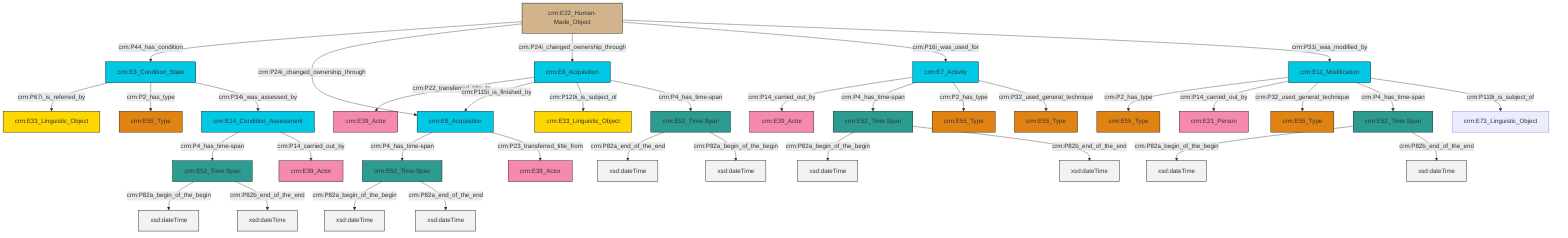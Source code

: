 graph TD
classDef Literal fill:#f2f2f2,stroke:#000000;
classDef CRM_Entity fill:#FFFFFF,stroke:#000000;
classDef Temporal_Entity fill:#00C9E6, stroke:#000000;
classDef Type fill:#E18312, stroke:#000000;
classDef Time-Span fill:#2C9C91, stroke:#000000;
classDef Appellation fill:#FFEB7F, stroke:#000000;
classDef Place fill:#008836, stroke:#000000;
classDef Persistent_Item fill:#B266B2, stroke:#000000;
classDef Conceptual_Object fill:#FFD700, stroke:#000000;
classDef Physical_Thing fill:#D2B48C, stroke:#000000;
classDef Actor fill:#f58aad, stroke:#000000;
classDef PC_Classes fill:#4ce600, stroke:#000000;
classDef Multi fill:#cccccc,stroke:#000000;

2["crm:E8_Acquisition"]:::Temporal_Entity -->|crm:P22_transferred_title_to| 3["crm:E39_Actor"]:::Actor
2["crm:E8_Acquisition"]:::Temporal_Entity -->|crm:P115i_is_finished_by| 4["crm:E8_Acquisition"]:::Temporal_Entity
6["crm:E11_Modification"]:::Temporal_Entity -->|crm:P2_has_type| 7["crm:E55_Type"]:::Type
8["crm:E7_Activity"]:::Temporal_Entity -->|crm:P14_carried_out_by| 9["crm:E39_Actor"]:::Actor
4["crm:E8_Acquisition"]:::Temporal_Entity -->|crm:P4_has_time-span| 14["crm:E52_Time-Span"]:::Time-Span
10["crm:E52_Time-Span"]:::Time-Span -->|crm:P82a_begin_of_the_begin| 15[xsd:dateTime]:::Literal
6["crm:E11_Modification"]:::Temporal_Entity -->|crm:P14_carried_out_by| 18["crm:E21_Person"]:::Actor
12["crm:E22_Human-Made_Object"]:::Physical_Thing -->|crm:P44_has_condition| 21["crm:E3_Condition_State"]:::Temporal_Entity
21["crm:E3_Condition_State"]:::Temporal_Entity -->|crm:P67i_is_referred_by| 22["crm:E33_Linguistic_Object"]:::Conceptual_Object
8["crm:E7_Activity"]:::Temporal_Entity -->|crm:P4_has_time-span| 25["crm:E52_Time-Span"]:::Time-Span
14["crm:E52_Time-Span"]:::Time-Span -->|crm:P82a_begin_of_the_begin| 28[xsd:dateTime]:::Literal
6["crm:E11_Modification"]:::Temporal_Entity -->|crm:P32_used_general_technique| 30["crm:E55_Type"]:::Type
21["crm:E3_Condition_State"]:::Temporal_Entity -->|crm:P2_has_type| 16["crm:E55_Type"]:::Type
33["crm:E14_Condition_Assessment"]:::Temporal_Entity -->|crm:P4_has_time-span| 10["crm:E52_Time-Span"]:::Time-Span
8["crm:E7_Activity"]:::Temporal_Entity -->|crm:P2_has_type| 35["crm:E55_Type"]:::Type
25["crm:E52_Time-Span"]:::Time-Span -->|crm:P82a_begin_of_the_begin| 36[xsd:dateTime]:::Literal
23["crm:E52_Time-Span"]:::Time-Span -->|crm:P82a_begin_of_the_begin| 37[xsd:dateTime]:::Literal
4["crm:E8_Acquisition"]:::Temporal_Entity -->|crm:P23_transferred_title_from| 19["crm:E39_Actor"]:::Actor
33["crm:E14_Condition_Assessment"]:::Temporal_Entity -->|crm:P14_carried_out_by| 42["crm:E39_Actor"]:::Actor
6["crm:E11_Modification"]:::Temporal_Entity -->|crm:P4_has_time-span| 23["crm:E52_Time-Span"]:::Time-Span
12["crm:E22_Human-Made_Object"]:::Physical_Thing -->|crm:P24i_changed_ownership_through| 4["crm:E8_Acquisition"]:::Temporal_Entity
2["crm:E8_Acquisition"]:::Temporal_Entity -->|crm:P129i_is_subject_of| 0["crm:E33_Linguistic_Object"]:::Conceptual_Object
21["crm:E3_Condition_State"]:::Temporal_Entity -->|crm:P34i_was_assessed_by| 33["crm:E14_Condition_Assessment"]:::Temporal_Entity
12["crm:E22_Human-Made_Object"]:::Physical_Thing -->|crm:P24i_changed_ownership_through| 2["crm:E8_Acquisition"]:::Temporal_Entity
14["crm:E52_Time-Span"]:::Time-Span -->|crm:P82a_end_of_the_end| 48[xsd:dateTime]:::Literal
45["crm:E52_Time-Span"]:::Time-Span -->|crm:P82a_end_of_the_end| 49[xsd:dateTime]:::Literal
45["crm:E52_Time-Span"]:::Time-Span -->|crm:P82a_begin_of_the_begin| 50[xsd:dateTime]:::Literal
25["crm:E52_Time-Span"]:::Time-Span -->|crm:P82b_end_of_the_end| 52[xsd:dateTime]:::Literal
23["crm:E52_Time-Span"]:::Time-Span -->|crm:P82b_end_of_the_end| 53[xsd:dateTime]:::Literal
6["crm:E11_Modification"]:::Temporal_Entity -->|crm:P119i_is_subject_of| 31["crm:E73_Linguistic_Object"]:::Default
8["crm:E7_Activity"]:::Temporal_Entity -->|crm:P32_used_general_technique| 38["crm:E55_Type"]:::Type
12["crm:E22_Human-Made_Object"]:::Physical_Thing -->|crm:P16i_was_used_for| 8["crm:E7_Activity"]:::Temporal_Entity
10["crm:E52_Time-Span"]:::Time-Span -->|crm:P82b_end_of_the_end| 55[xsd:dateTime]:::Literal
2["crm:E8_Acquisition"]:::Temporal_Entity -->|crm:P4_has_time-span| 45["crm:E52_Time-Span"]:::Time-Span
12["crm:E22_Human-Made_Object"]:::Physical_Thing -->|crm:P31i_was_modified_by| 6["crm:E11_Modification"]:::Temporal_Entity